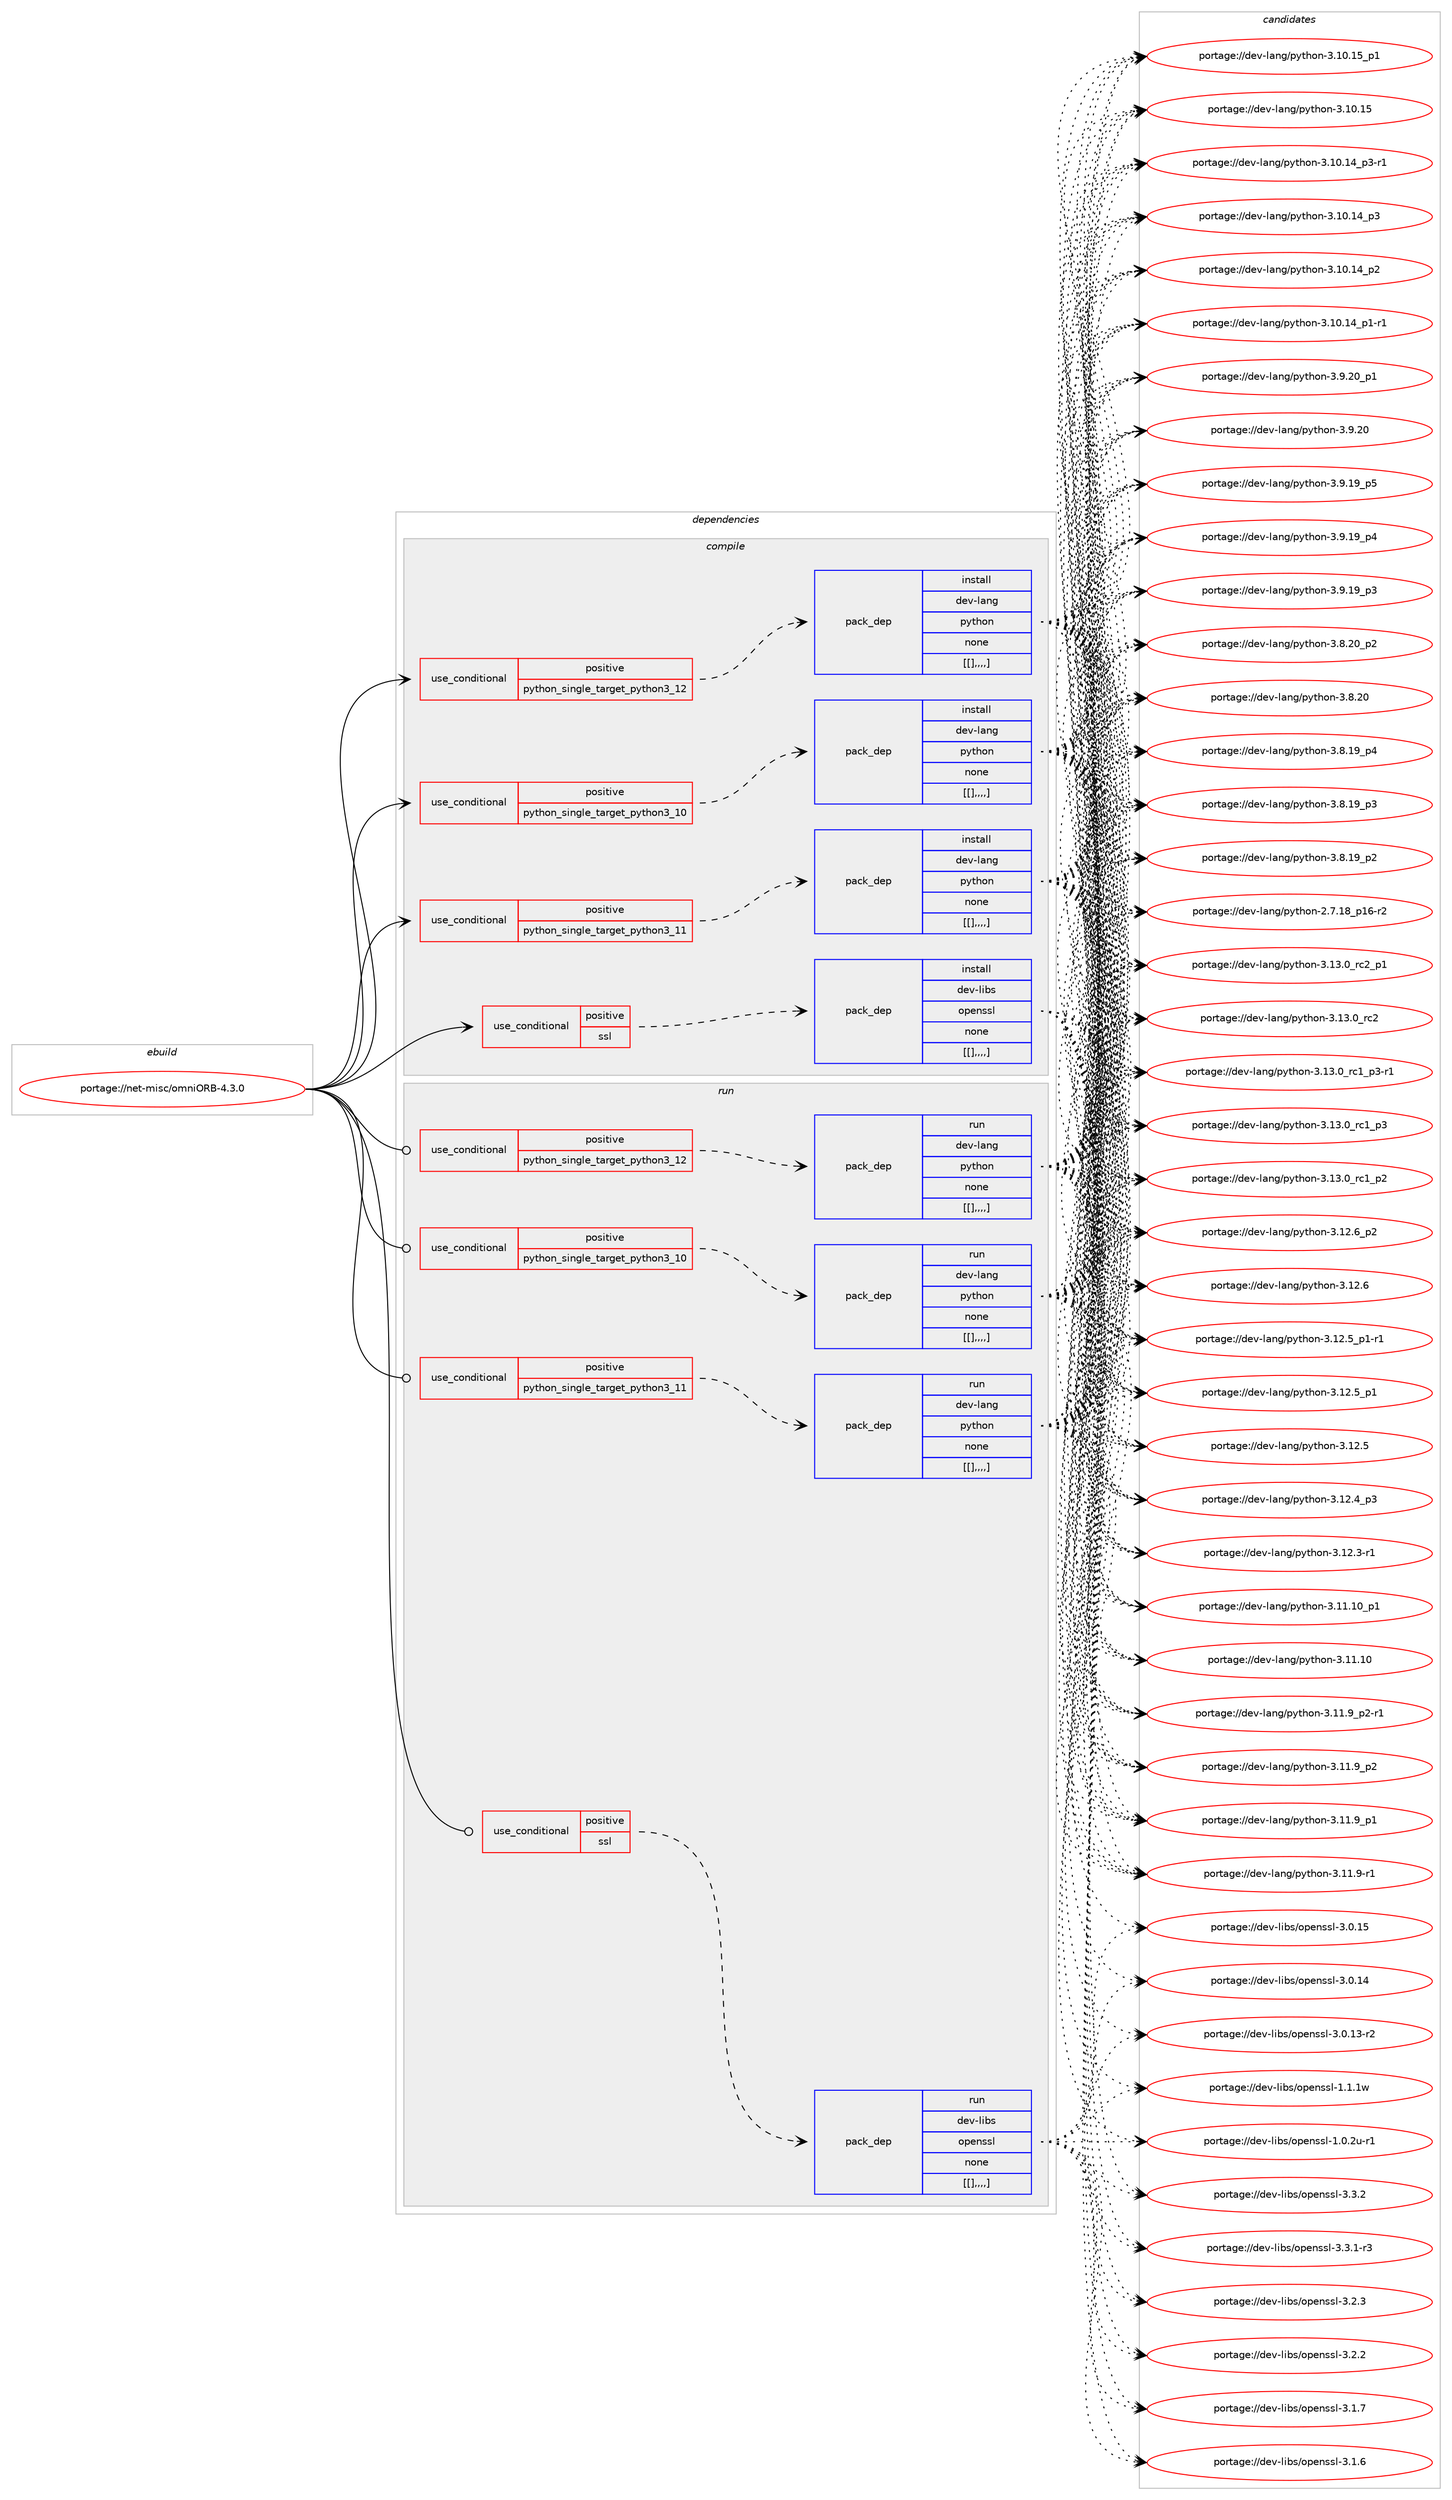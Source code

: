 digraph prolog {

# *************
# Graph options
# *************

newrank=true;
concentrate=true;
compound=true;
graph [rankdir=LR,fontname=Helvetica,fontsize=10,ranksep=1.5];#, ranksep=2.5, nodesep=0.2];
edge  [arrowhead=vee];
node  [fontname=Helvetica,fontsize=10];

# **********
# The ebuild
# **********

subgraph cluster_leftcol {
color=gray;
label=<<i>ebuild</i>>;
id [label="portage://net-misc/omniORB-4.3.0", color=red, width=4, href="../net-misc/omniORB-4.3.0.svg"];
}

# ****************
# The dependencies
# ****************

subgraph cluster_midcol {
color=gray;
label=<<i>dependencies</i>>;
subgraph cluster_compile {
fillcolor="#eeeeee";
style=filled;
label=<<i>compile</i>>;
subgraph cond101915 {
dependency383562 [label=<<TABLE BORDER="0" CELLBORDER="1" CELLSPACING="0" CELLPADDING="4"><TR><TD ROWSPAN="3" CELLPADDING="10">use_conditional</TD></TR><TR><TD>positive</TD></TR><TR><TD>python_single_target_python3_10</TD></TR></TABLE>>, shape=none, color=red];
subgraph pack278924 {
dependency383563 [label=<<TABLE BORDER="0" CELLBORDER="1" CELLSPACING="0" CELLPADDING="4" WIDTH="220"><TR><TD ROWSPAN="6" CELLPADDING="30">pack_dep</TD></TR><TR><TD WIDTH="110">install</TD></TR><TR><TD>dev-lang</TD></TR><TR><TD>python</TD></TR><TR><TD>none</TD></TR><TR><TD>[[],,,,]</TD></TR></TABLE>>, shape=none, color=blue];
}
dependency383562:e -> dependency383563:w [weight=20,style="dashed",arrowhead="vee"];
}
id:e -> dependency383562:w [weight=20,style="solid",arrowhead="vee"];
subgraph cond101916 {
dependency383564 [label=<<TABLE BORDER="0" CELLBORDER="1" CELLSPACING="0" CELLPADDING="4"><TR><TD ROWSPAN="3" CELLPADDING="10">use_conditional</TD></TR><TR><TD>positive</TD></TR><TR><TD>python_single_target_python3_11</TD></TR></TABLE>>, shape=none, color=red];
subgraph pack278925 {
dependency383565 [label=<<TABLE BORDER="0" CELLBORDER="1" CELLSPACING="0" CELLPADDING="4" WIDTH="220"><TR><TD ROWSPAN="6" CELLPADDING="30">pack_dep</TD></TR><TR><TD WIDTH="110">install</TD></TR><TR><TD>dev-lang</TD></TR><TR><TD>python</TD></TR><TR><TD>none</TD></TR><TR><TD>[[],,,,]</TD></TR></TABLE>>, shape=none, color=blue];
}
dependency383564:e -> dependency383565:w [weight=20,style="dashed",arrowhead="vee"];
}
id:e -> dependency383564:w [weight=20,style="solid",arrowhead="vee"];
subgraph cond101917 {
dependency383566 [label=<<TABLE BORDER="0" CELLBORDER="1" CELLSPACING="0" CELLPADDING="4"><TR><TD ROWSPAN="3" CELLPADDING="10">use_conditional</TD></TR><TR><TD>positive</TD></TR><TR><TD>python_single_target_python3_12</TD></TR></TABLE>>, shape=none, color=red];
subgraph pack278926 {
dependency383567 [label=<<TABLE BORDER="0" CELLBORDER="1" CELLSPACING="0" CELLPADDING="4" WIDTH="220"><TR><TD ROWSPAN="6" CELLPADDING="30">pack_dep</TD></TR><TR><TD WIDTH="110">install</TD></TR><TR><TD>dev-lang</TD></TR><TR><TD>python</TD></TR><TR><TD>none</TD></TR><TR><TD>[[],,,,]</TD></TR></TABLE>>, shape=none, color=blue];
}
dependency383566:e -> dependency383567:w [weight=20,style="dashed",arrowhead="vee"];
}
id:e -> dependency383566:w [weight=20,style="solid",arrowhead="vee"];
subgraph cond101918 {
dependency383568 [label=<<TABLE BORDER="0" CELLBORDER="1" CELLSPACING="0" CELLPADDING="4"><TR><TD ROWSPAN="3" CELLPADDING="10">use_conditional</TD></TR><TR><TD>positive</TD></TR><TR><TD>ssl</TD></TR></TABLE>>, shape=none, color=red];
subgraph pack278927 {
dependency383569 [label=<<TABLE BORDER="0" CELLBORDER="1" CELLSPACING="0" CELLPADDING="4" WIDTH="220"><TR><TD ROWSPAN="6" CELLPADDING="30">pack_dep</TD></TR><TR><TD WIDTH="110">install</TD></TR><TR><TD>dev-libs</TD></TR><TR><TD>openssl</TD></TR><TR><TD>none</TD></TR><TR><TD>[[],,,,]</TD></TR></TABLE>>, shape=none, color=blue];
}
dependency383568:e -> dependency383569:w [weight=20,style="dashed",arrowhead="vee"];
}
id:e -> dependency383568:w [weight=20,style="solid",arrowhead="vee"];
}
subgraph cluster_compileandrun {
fillcolor="#eeeeee";
style=filled;
label=<<i>compile and run</i>>;
}
subgraph cluster_run {
fillcolor="#eeeeee";
style=filled;
label=<<i>run</i>>;
subgraph cond101919 {
dependency383570 [label=<<TABLE BORDER="0" CELLBORDER="1" CELLSPACING="0" CELLPADDING="4"><TR><TD ROWSPAN="3" CELLPADDING="10">use_conditional</TD></TR><TR><TD>positive</TD></TR><TR><TD>python_single_target_python3_10</TD></TR></TABLE>>, shape=none, color=red];
subgraph pack278928 {
dependency383571 [label=<<TABLE BORDER="0" CELLBORDER="1" CELLSPACING="0" CELLPADDING="4" WIDTH="220"><TR><TD ROWSPAN="6" CELLPADDING="30">pack_dep</TD></TR><TR><TD WIDTH="110">run</TD></TR><TR><TD>dev-lang</TD></TR><TR><TD>python</TD></TR><TR><TD>none</TD></TR><TR><TD>[[],,,,]</TD></TR></TABLE>>, shape=none, color=blue];
}
dependency383570:e -> dependency383571:w [weight=20,style="dashed",arrowhead="vee"];
}
id:e -> dependency383570:w [weight=20,style="solid",arrowhead="odot"];
subgraph cond101920 {
dependency383572 [label=<<TABLE BORDER="0" CELLBORDER="1" CELLSPACING="0" CELLPADDING="4"><TR><TD ROWSPAN="3" CELLPADDING="10">use_conditional</TD></TR><TR><TD>positive</TD></TR><TR><TD>python_single_target_python3_11</TD></TR></TABLE>>, shape=none, color=red];
subgraph pack278929 {
dependency383573 [label=<<TABLE BORDER="0" CELLBORDER="1" CELLSPACING="0" CELLPADDING="4" WIDTH="220"><TR><TD ROWSPAN="6" CELLPADDING="30">pack_dep</TD></TR><TR><TD WIDTH="110">run</TD></TR><TR><TD>dev-lang</TD></TR><TR><TD>python</TD></TR><TR><TD>none</TD></TR><TR><TD>[[],,,,]</TD></TR></TABLE>>, shape=none, color=blue];
}
dependency383572:e -> dependency383573:w [weight=20,style="dashed",arrowhead="vee"];
}
id:e -> dependency383572:w [weight=20,style="solid",arrowhead="odot"];
subgraph cond101921 {
dependency383574 [label=<<TABLE BORDER="0" CELLBORDER="1" CELLSPACING="0" CELLPADDING="4"><TR><TD ROWSPAN="3" CELLPADDING="10">use_conditional</TD></TR><TR><TD>positive</TD></TR><TR><TD>python_single_target_python3_12</TD></TR></TABLE>>, shape=none, color=red];
subgraph pack278930 {
dependency383575 [label=<<TABLE BORDER="0" CELLBORDER="1" CELLSPACING="0" CELLPADDING="4" WIDTH="220"><TR><TD ROWSPAN="6" CELLPADDING="30">pack_dep</TD></TR><TR><TD WIDTH="110">run</TD></TR><TR><TD>dev-lang</TD></TR><TR><TD>python</TD></TR><TR><TD>none</TD></TR><TR><TD>[[],,,,]</TD></TR></TABLE>>, shape=none, color=blue];
}
dependency383574:e -> dependency383575:w [weight=20,style="dashed",arrowhead="vee"];
}
id:e -> dependency383574:w [weight=20,style="solid",arrowhead="odot"];
subgraph cond101922 {
dependency383576 [label=<<TABLE BORDER="0" CELLBORDER="1" CELLSPACING="0" CELLPADDING="4"><TR><TD ROWSPAN="3" CELLPADDING="10">use_conditional</TD></TR><TR><TD>positive</TD></TR><TR><TD>ssl</TD></TR></TABLE>>, shape=none, color=red];
subgraph pack278931 {
dependency383577 [label=<<TABLE BORDER="0" CELLBORDER="1" CELLSPACING="0" CELLPADDING="4" WIDTH="220"><TR><TD ROWSPAN="6" CELLPADDING="30">pack_dep</TD></TR><TR><TD WIDTH="110">run</TD></TR><TR><TD>dev-libs</TD></TR><TR><TD>openssl</TD></TR><TR><TD>none</TD></TR><TR><TD>[[],,,,]</TD></TR></TABLE>>, shape=none, color=blue];
}
dependency383576:e -> dependency383577:w [weight=20,style="dashed",arrowhead="vee"];
}
id:e -> dependency383576:w [weight=20,style="solid",arrowhead="odot"];
}
}

# **************
# The candidates
# **************

subgraph cluster_choices {
rank=same;
color=gray;
label=<<i>candidates</i>>;

subgraph choice278924 {
color=black;
nodesep=1;
choice100101118451089711010347112121116104111110455146495146489511499509511249 [label="portage://dev-lang/python-3.13.0_rc2_p1", color=red, width=4,href="../dev-lang/python-3.13.0_rc2_p1.svg"];
choice10010111845108971101034711212111610411111045514649514648951149950 [label="portage://dev-lang/python-3.13.0_rc2", color=red, width=4,href="../dev-lang/python-3.13.0_rc2.svg"];
choice1001011184510897110103471121211161041111104551464951464895114994995112514511449 [label="portage://dev-lang/python-3.13.0_rc1_p3-r1", color=red, width=4,href="../dev-lang/python-3.13.0_rc1_p3-r1.svg"];
choice100101118451089711010347112121116104111110455146495146489511499499511251 [label="portage://dev-lang/python-3.13.0_rc1_p3", color=red, width=4,href="../dev-lang/python-3.13.0_rc1_p3.svg"];
choice100101118451089711010347112121116104111110455146495146489511499499511250 [label="portage://dev-lang/python-3.13.0_rc1_p2", color=red, width=4,href="../dev-lang/python-3.13.0_rc1_p2.svg"];
choice100101118451089711010347112121116104111110455146495046549511250 [label="portage://dev-lang/python-3.12.6_p2", color=red, width=4,href="../dev-lang/python-3.12.6_p2.svg"];
choice10010111845108971101034711212111610411111045514649504654 [label="portage://dev-lang/python-3.12.6", color=red, width=4,href="../dev-lang/python-3.12.6.svg"];
choice1001011184510897110103471121211161041111104551464950465395112494511449 [label="portage://dev-lang/python-3.12.5_p1-r1", color=red, width=4,href="../dev-lang/python-3.12.5_p1-r1.svg"];
choice100101118451089711010347112121116104111110455146495046539511249 [label="portage://dev-lang/python-3.12.5_p1", color=red, width=4,href="../dev-lang/python-3.12.5_p1.svg"];
choice10010111845108971101034711212111610411111045514649504653 [label="portage://dev-lang/python-3.12.5", color=red, width=4,href="../dev-lang/python-3.12.5.svg"];
choice100101118451089711010347112121116104111110455146495046529511251 [label="portage://dev-lang/python-3.12.4_p3", color=red, width=4,href="../dev-lang/python-3.12.4_p3.svg"];
choice100101118451089711010347112121116104111110455146495046514511449 [label="portage://dev-lang/python-3.12.3-r1", color=red, width=4,href="../dev-lang/python-3.12.3-r1.svg"];
choice10010111845108971101034711212111610411111045514649494649489511249 [label="portage://dev-lang/python-3.11.10_p1", color=red, width=4,href="../dev-lang/python-3.11.10_p1.svg"];
choice1001011184510897110103471121211161041111104551464949464948 [label="portage://dev-lang/python-3.11.10", color=red, width=4,href="../dev-lang/python-3.11.10.svg"];
choice1001011184510897110103471121211161041111104551464949465795112504511449 [label="portage://dev-lang/python-3.11.9_p2-r1", color=red, width=4,href="../dev-lang/python-3.11.9_p2-r1.svg"];
choice100101118451089711010347112121116104111110455146494946579511250 [label="portage://dev-lang/python-3.11.9_p2", color=red, width=4,href="../dev-lang/python-3.11.9_p2.svg"];
choice100101118451089711010347112121116104111110455146494946579511249 [label="portage://dev-lang/python-3.11.9_p1", color=red, width=4,href="../dev-lang/python-3.11.9_p1.svg"];
choice100101118451089711010347112121116104111110455146494946574511449 [label="portage://dev-lang/python-3.11.9-r1", color=red, width=4,href="../dev-lang/python-3.11.9-r1.svg"];
choice10010111845108971101034711212111610411111045514649484649539511249 [label="portage://dev-lang/python-3.10.15_p1", color=red, width=4,href="../dev-lang/python-3.10.15_p1.svg"];
choice1001011184510897110103471121211161041111104551464948464953 [label="portage://dev-lang/python-3.10.15", color=red, width=4,href="../dev-lang/python-3.10.15.svg"];
choice100101118451089711010347112121116104111110455146494846495295112514511449 [label="portage://dev-lang/python-3.10.14_p3-r1", color=red, width=4,href="../dev-lang/python-3.10.14_p3-r1.svg"];
choice10010111845108971101034711212111610411111045514649484649529511251 [label="portage://dev-lang/python-3.10.14_p3", color=red, width=4,href="../dev-lang/python-3.10.14_p3.svg"];
choice10010111845108971101034711212111610411111045514649484649529511250 [label="portage://dev-lang/python-3.10.14_p2", color=red, width=4,href="../dev-lang/python-3.10.14_p2.svg"];
choice100101118451089711010347112121116104111110455146494846495295112494511449 [label="portage://dev-lang/python-3.10.14_p1-r1", color=red, width=4,href="../dev-lang/python-3.10.14_p1-r1.svg"];
choice100101118451089711010347112121116104111110455146574650489511249 [label="portage://dev-lang/python-3.9.20_p1", color=red, width=4,href="../dev-lang/python-3.9.20_p1.svg"];
choice10010111845108971101034711212111610411111045514657465048 [label="portage://dev-lang/python-3.9.20", color=red, width=4,href="../dev-lang/python-3.9.20.svg"];
choice100101118451089711010347112121116104111110455146574649579511253 [label="portage://dev-lang/python-3.9.19_p5", color=red, width=4,href="../dev-lang/python-3.9.19_p5.svg"];
choice100101118451089711010347112121116104111110455146574649579511252 [label="portage://dev-lang/python-3.9.19_p4", color=red, width=4,href="../dev-lang/python-3.9.19_p4.svg"];
choice100101118451089711010347112121116104111110455146574649579511251 [label="portage://dev-lang/python-3.9.19_p3", color=red, width=4,href="../dev-lang/python-3.9.19_p3.svg"];
choice100101118451089711010347112121116104111110455146564650489511250 [label="portage://dev-lang/python-3.8.20_p2", color=red, width=4,href="../dev-lang/python-3.8.20_p2.svg"];
choice10010111845108971101034711212111610411111045514656465048 [label="portage://dev-lang/python-3.8.20", color=red, width=4,href="../dev-lang/python-3.8.20.svg"];
choice100101118451089711010347112121116104111110455146564649579511252 [label="portage://dev-lang/python-3.8.19_p4", color=red, width=4,href="../dev-lang/python-3.8.19_p4.svg"];
choice100101118451089711010347112121116104111110455146564649579511251 [label="portage://dev-lang/python-3.8.19_p3", color=red, width=4,href="../dev-lang/python-3.8.19_p3.svg"];
choice100101118451089711010347112121116104111110455146564649579511250 [label="portage://dev-lang/python-3.8.19_p2", color=red, width=4,href="../dev-lang/python-3.8.19_p2.svg"];
choice100101118451089711010347112121116104111110455046554649569511249544511450 [label="portage://dev-lang/python-2.7.18_p16-r2", color=red, width=4,href="../dev-lang/python-2.7.18_p16-r2.svg"];
dependency383563:e -> choice100101118451089711010347112121116104111110455146495146489511499509511249:w [style=dotted,weight="100"];
dependency383563:e -> choice10010111845108971101034711212111610411111045514649514648951149950:w [style=dotted,weight="100"];
dependency383563:e -> choice1001011184510897110103471121211161041111104551464951464895114994995112514511449:w [style=dotted,weight="100"];
dependency383563:e -> choice100101118451089711010347112121116104111110455146495146489511499499511251:w [style=dotted,weight="100"];
dependency383563:e -> choice100101118451089711010347112121116104111110455146495146489511499499511250:w [style=dotted,weight="100"];
dependency383563:e -> choice100101118451089711010347112121116104111110455146495046549511250:w [style=dotted,weight="100"];
dependency383563:e -> choice10010111845108971101034711212111610411111045514649504654:w [style=dotted,weight="100"];
dependency383563:e -> choice1001011184510897110103471121211161041111104551464950465395112494511449:w [style=dotted,weight="100"];
dependency383563:e -> choice100101118451089711010347112121116104111110455146495046539511249:w [style=dotted,weight="100"];
dependency383563:e -> choice10010111845108971101034711212111610411111045514649504653:w [style=dotted,weight="100"];
dependency383563:e -> choice100101118451089711010347112121116104111110455146495046529511251:w [style=dotted,weight="100"];
dependency383563:e -> choice100101118451089711010347112121116104111110455146495046514511449:w [style=dotted,weight="100"];
dependency383563:e -> choice10010111845108971101034711212111610411111045514649494649489511249:w [style=dotted,weight="100"];
dependency383563:e -> choice1001011184510897110103471121211161041111104551464949464948:w [style=dotted,weight="100"];
dependency383563:e -> choice1001011184510897110103471121211161041111104551464949465795112504511449:w [style=dotted,weight="100"];
dependency383563:e -> choice100101118451089711010347112121116104111110455146494946579511250:w [style=dotted,weight="100"];
dependency383563:e -> choice100101118451089711010347112121116104111110455146494946579511249:w [style=dotted,weight="100"];
dependency383563:e -> choice100101118451089711010347112121116104111110455146494946574511449:w [style=dotted,weight="100"];
dependency383563:e -> choice10010111845108971101034711212111610411111045514649484649539511249:w [style=dotted,weight="100"];
dependency383563:e -> choice1001011184510897110103471121211161041111104551464948464953:w [style=dotted,weight="100"];
dependency383563:e -> choice100101118451089711010347112121116104111110455146494846495295112514511449:w [style=dotted,weight="100"];
dependency383563:e -> choice10010111845108971101034711212111610411111045514649484649529511251:w [style=dotted,weight="100"];
dependency383563:e -> choice10010111845108971101034711212111610411111045514649484649529511250:w [style=dotted,weight="100"];
dependency383563:e -> choice100101118451089711010347112121116104111110455146494846495295112494511449:w [style=dotted,weight="100"];
dependency383563:e -> choice100101118451089711010347112121116104111110455146574650489511249:w [style=dotted,weight="100"];
dependency383563:e -> choice10010111845108971101034711212111610411111045514657465048:w [style=dotted,weight="100"];
dependency383563:e -> choice100101118451089711010347112121116104111110455146574649579511253:w [style=dotted,weight="100"];
dependency383563:e -> choice100101118451089711010347112121116104111110455146574649579511252:w [style=dotted,weight="100"];
dependency383563:e -> choice100101118451089711010347112121116104111110455146574649579511251:w [style=dotted,weight="100"];
dependency383563:e -> choice100101118451089711010347112121116104111110455146564650489511250:w [style=dotted,weight="100"];
dependency383563:e -> choice10010111845108971101034711212111610411111045514656465048:w [style=dotted,weight="100"];
dependency383563:e -> choice100101118451089711010347112121116104111110455146564649579511252:w [style=dotted,weight="100"];
dependency383563:e -> choice100101118451089711010347112121116104111110455146564649579511251:w [style=dotted,weight="100"];
dependency383563:e -> choice100101118451089711010347112121116104111110455146564649579511250:w [style=dotted,weight="100"];
dependency383563:e -> choice100101118451089711010347112121116104111110455046554649569511249544511450:w [style=dotted,weight="100"];
}
subgraph choice278925 {
color=black;
nodesep=1;
choice100101118451089711010347112121116104111110455146495146489511499509511249 [label="portage://dev-lang/python-3.13.0_rc2_p1", color=red, width=4,href="../dev-lang/python-3.13.0_rc2_p1.svg"];
choice10010111845108971101034711212111610411111045514649514648951149950 [label="portage://dev-lang/python-3.13.0_rc2", color=red, width=4,href="../dev-lang/python-3.13.0_rc2.svg"];
choice1001011184510897110103471121211161041111104551464951464895114994995112514511449 [label="portage://dev-lang/python-3.13.0_rc1_p3-r1", color=red, width=4,href="../dev-lang/python-3.13.0_rc1_p3-r1.svg"];
choice100101118451089711010347112121116104111110455146495146489511499499511251 [label="portage://dev-lang/python-3.13.0_rc1_p3", color=red, width=4,href="../dev-lang/python-3.13.0_rc1_p3.svg"];
choice100101118451089711010347112121116104111110455146495146489511499499511250 [label="portage://dev-lang/python-3.13.0_rc1_p2", color=red, width=4,href="../dev-lang/python-3.13.0_rc1_p2.svg"];
choice100101118451089711010347112121116104111110455146495046549511250 [label="portage://dev-lang/python-3.12.6_p2", color=red, width=4,href="../dev-lang/python-3.12.6_p2.svg"];
choice10010111845108971101034711212111610411111045514649504654 [label="portage://dev-lang/python-3.12.6", color=red, width=4,href="../dev-lang/python-3.12.6.svg"];
choice1001011184510897110103471121211161041111104551464950465395112494511449 [label="portage://dev-lang/python-3.12.5_p1-r1", color=red, width=4,href="../dev-lang/python-3.12.5_p1-r1.svg"];
choice100101118451089711010347112121116104111110455146495046539511249 [label="portage://dev-lang/python-3.12.5_p1", color=red, width=4,href="../dev-lang/python-3.12.5_p1.svg"];
choice10010111845108971101034711212111610411111045514649504653 [label="portage://dev-lang/python-3.12.5", color=red, width=4,href="../dev-lang/python-3.12.5.svg"];
choice100101118451089711010347112121116104111110455146495046529511251 [label="portage://dev-lang/python-3.12.4_p3", color=red, width=4,href="../dev-lang/python-3.12.4_p3.svg"];
choice100101118451089711010347112121116104111110455146495046514511449 [label="portage://dev-lang/python-3.12.3-r1", color=red, width=4,href="../dev-lang/python-3.12.3-r1.svg"];
choice10010111845108971101034711212111610411111045514649494649489511249 [label="portage://dev-lang/python-3.11.10_p1", color=red, width=4,href="../dev-lang/python-3.11.10_p1.svg"];
choice1001011184510897110103471121211161041111104551464949464948 [label="portage://dev-lang/python-3.11.10", color=red, width=4,href="../dev-lang/python-3.11.10.svg"];
choice1001011184510897110103471121211161041111104551464949465795112504511449 [label="portage://dev-lang/python-3.11.9_p2-r1", color=red, width=4,href="../dev-lang/python-3.11.9_p2-r1.svg"];
choice100101118451089711010347112121116104111110455146494946579511250 [label="portage://dev-lang/python-3.11.9_p2", color=red, width=4,href="../dev-lang/python-3.11.9_p2.svg"];
choice100101118451089711010347112121116104111110455146494946579511249 [label="portage://dev-lang/python-3.11.9_p1", color=red, width=4,href="../dev-lang/python-3.11.9_p1.svg"];
choice100101118451089711010347112121116104111110455146494946574511449 [label="portage://dev-lang/python-3.11.9-r1", color=red, width=4,href="../dev-lang/python-3.11.9-r1.svg"];
choice10010111845108971101034711212111610411111045514649484649539511249 [label="portage://dev-lang/python-3.10.15_p1", color=red, width=4,href="../dev-lang/python-3.10.15_p1.svg"];
choice1001011184510897110103471121211161041111104551464948464953 [label="portage://dev-lang/python-3.10.15", color=red, width=4,href="../dev-lang/python-3.10.15.svg"];
choice100101118451089711010347112121116104111110455146494846495295112514511449 [label="portage://dev-lang/python-3.10.14_p3-r1", color=red, width=4,href="../dev-lang/python-3.10.14_p3-r1.svg"];
choice10010111845108971101034711212111610411111045514649484649529511251 [label="portage://dev-lang/python-3.10.14_p3", color=red, width=4,href="../dev-lang/python-3.10.14_p3.svg"];
choice10010111845108971101034711212111610411111045514649484649529511250 [label="portage://dev-lang/python-3.10.14_p2", color=red, width=4,href="../dev-lang/python-3.10.14_p2.svg"];
choice100101118451089711010347112121116104111110455146494846495295112494511449 [label="portage://dev-lang/python-3.10.14_p1-r1", color=red, width=4,href="../dev-lang/python-3.10.14_p1-r1.svg"];
choice100101118451089711010347112121116104111110455146574650489511249 [label="portage://dev-lang/python-3.9.20_p1", color=red, width=4,href="../dev-lang/python-3.9.20_p1.svg"];
choice10010111845108971101034711212111610411111045514657465048 [label="portage://dev-lang/python-3.9.20", color=red, width=4,href="../dev-lang/python-3.9.20.svg"];
choice100101118451089711010347112121116104111110455146574649579511253 [label="portage://dev-lang/python-3.9.19_p5", color=red, width=4,href="../dev-lang/python-3.9.19_p5.svg"];
choice100101118451089711010347112121116104111110455146574649579511252 [label="portage://dev-lang/python-3.9.19_p4", color=red, width=4,href="../dev-lang/python-3.9.19_p4.svg"];
choice100101118451089711010347112121116104111110455146574649579511251 [label="portage://dev-lang/python-3.9.19_p3", color=red, width=4,href="../dev-lang/python-3.9.19_p3.svg"];
choice100101118451089711010347112121116104111110455146564650489511250 [label="portage://dev-lang/python-3.8.20_p2", color=red, width=4,href="../dev-lang/python-3.8.20_p2.svg"];
choice10010111845108971101034711212111610411111045514656465048 [label="portage://dev-lang/python-3.8.20", color=red, width=4,href="../dev-lang/python-3.8.20.svg"];
choice100101118451089711010347112121116104111110455146564649579511252 [label="portage://dev-lang/python-3.8.19_p4", color=red, width=4,href="../dev-lang/python-3.8.19_p4.svg"];
choice100101118451089711010347112121116104111110455146564649579511251 [label="portage://dev-lang/python-3.8.19_p3", color=red, width=4,href="../dev-lang/python-3.8.19_p3.svg"];
choice100101118451089711010347112121116104111110455146564649579511250 [label="portage://dev-lang/python-3.8.19_p2", color=red, width=4,href="../dev-lang/python-3.8.19_p2.svg"];
choice100101118451089711010347112121116104111110455046554649569511249544511450 [label="portage://dev-lang/python-2.7.18_p16-r2", color=red, width=4,href="../dev-lang/python-2.7.18_p16-r2.svg"];
dependency383565:e -> choice100101118451089711010347112121116104111110455146495146489511499509511249:w [style=dotted,weight="100"];
dependency383565:e -> choice10010111845108971101034711212111610411111045514649514648951149950:w [style=dotted,weight="100"];
dependency383565:e -> choice1001011184510897110103471121211161041111104551464951464895114994995112514511449:w [style=dotted,weight="100"];
dependency383565:e -> choice100101118451089711010347112121116104111110455146495146489511499499511251:w [style=dotted,weight="100"];
dependency383565:e -> choice100101118451089711010347112121116104111110455146495146489511499499511250:w [style=dotted,weight="100"];
dependency383565:e -> choice100101118451089711010347112121116104111110455146495046549511250:w [style=dotted,weight="100"];
dependency383565:e -> choice10010111845108971101034711212111610411111045514649504654:w [style=dotted,weight="100"];
dependency383565:e -> choice1001011184510897110103471121211161041111104551464950465395112494511449:w [style=dotted,weight="100"];
dependency383565:e -> choice100101118451089711010347112121116104111110455146495046539511249:w [style=dotted,weight="100"];
dependency383565:e -> choice10010111845108971101034711212111610411111045514649504653:w [style=dotted,weight="100"];
dependency383565:e -> choice100101118451089711010347112121116104111110455146495046529511251:w [style=dotted,weight="100"];
dependency383565:e -> choice100101118451089711010347112121116104111110455146495046514511449:w [style=dotted,weight="100"];
dependency383565:e -> choice10010111845108971101034711212111610411111045514649494649489511249:w [style=dotted,weight="100"];
dependency383565:e -> choice1001011184510897110103471121211161041111104551464949464948:w [style=dotted,weight="100"];
dependency383565:e -> choice1001011184510897110103471121211161041111104551464949465795112504511449:w [style=dotted,weight="100"];
dependency383565:e -> choice100101118451089711010347112121116104111110455146494946579511250:w [style=dotted,weight="100"];
dependency383565:e -> choice100101118451089711010347112121116104111110455146494946579511249:w [style=dotted,weight="100"];
dependency383565:e -> choice100101118451089711010347112121116104111110455146494946574511449:w [style=dotted,weight="100"];
dependency383565:e -> choice10010111845108971101034711212111610411111045514649484649539511249:w [style=dotted,weight="100"];
dependency383565:e -> choice1001011184510897110103471121211161041111104551464948464953:w [style=dotted,weight="100"];
dependency383565:e -> choice100101118451089711010347112121116104111110455146494846495295112514511449:w [style=dotted,weight="100"];
dependency383565:e -> choice10010111845108971101034711212111610411111045514649484649529511251:w [style=dotted,weight="100"];
dependency383565:e -> choice10010111845108971101034711212111610411111045514649484649529511250:w [style=dotted,weight="100"];
dependency383565:e -> choice100101118451089711010347112121116104111110455146494846495295112494511449:w [style=dotted,weight="100"];
dependency383565:e -> choice100101118451089711010347112121116104111110455146574650489511249:w [style=dotted,weight="100"];
dependency383565:e -> choice10010111845108971101034711212111610411111045514657465048:w [style=dotted,weight="100"];
dependency383565:e -> choice100101118451089711010347112121116104111110455146574649579511253:w [style=dotted,weight="100"];
dependency383565:e -> choice100101118451089711010347112121116104111110455146574649579511252:w [style=dotted,weight="100"];
dependency383565:e -> choice100101118451089711010347112121116104111110455146574649579511251:w [style=dotted,weight="100"];
dependency383565:e -> choice100101118451089711010347112121116104111110455146564650489511250:w [style=dotted,weight="100"];
dependency383565:e -> choice10010111845108971101034711212111610411111045514656465048:w [style=dotted,weight="100"];
dependency383565:e -> choice100101118451089711010347112121116104111110455146564649579511252:w [style=dotted,weight="100"];
dependency383565:e -> choice100101118451089711010347112121116104111110455146564649579511251:w [style=dotted,weight="100"];
dependency383565:e -> choice100101118451089711010347112121116104111110455146564649579511250:w [style=dotted,weight="100"];
dependency383565:e -> choice100101118451089711010347112121116104111110455046554649569511249544511450:w [style=dotted,weight="100"];
}
subgraph choice278926 {
color=black;
nodesep=1;
choice100101118451089711010347112121116104111110455146495146489511499509511249 [label="portage://dev-lang/python-3.13.0_rc2_p1", color=red, width=4,href="../dev-lang/python-3.13.0_rc2_p1.svg"];
choice10010111845108971101034711212111610411111045514649514648951149950 [label="portage://dev-lang/python-3.13.0_rc2", color=red, width=4,href="../dev-lang/python-3.13.0_rc2.svg"];
choice1001011184510897110103471121211161041111104551464951464895114994995112514511449 [label="portage://dev-lang/python-3.13.0_rc1_p3-r1", color=red, width=4,href="../dev-lang/python-3.13.0_rc1_p3-r1.svg"];
choice100101118451089711010347112121116104111110455146495146489511499499511251 [label="portage://dev-lang/python-3.13.0_rc1_p3", color=red, width=4,href="../dev-lang/python-3.13.0_rc1_p3.svg"];
choice100101118451089711010347112121116104111110455146495146489511499499511250 [label="portage://dev-lang/python-3.13.0_rc1_p2", color=red, width=4,href="../dev-lang/python-3.13.0_rc1_p2.svg"];
choice100101118451089711010347112121116104111110455146495046549511250 [label="portage://dev-lang/python-3.12.6_p2", color=red, width=4,href="../dev-lang/python-3.12.6_p2.svg"];
choice10010111845108971101034711212111610411111045514649504654 [label="portage://dev-lang/python-3.12.6", color=red, width=4,href="../dev-lang/python-3.12.6.svg"];
choice1001011184510897110103471121211161041111104551464950465395112494511449 [label="portage://dev-lang/python-3.12.5_p1-r1", color=red, width=4,href="../dev-lang/python-3.12.5_p1-r1.svg"];
choice100101118451089711010347112121116104111110455146495046539511249 [label="portage://dev-lang/python-3.12.5_p1", color=red, width=4,href="../dev-lang/python-3.12.5_p1.svg"];
choice10010111845108971101034711212111610411111045514649504653 [label="portage://dev-lang/python-3.12.5", color=red, width=4,href="../dev-lang/python-3.12.5.svg"];
choice100101118451089711010347112121116104111110455146495046529511251 [label="portage://dev-lang/python-3.12.4_p3", color=red, width=4,href="../dev-lang/python-3.12.4_p3.svg"];
choice100101118451089711010347112121116104111110455146495046514511449 [label="portage://dev-lang/python-3.12.3-r1", color=red, width=4,href="../dev-lang/python-3.12.3-r1.svg"];
choice10010111845108971101034711212111610411111045514649494649489511249 [label="portage://dev-lang/python-3.11.10_p1", color=red, width=4,href="../dev-lang/python-3.11.10_p1.svg"];
choice1001011184510897110103471121211161041111104551464949464948 [label="portage://dev-lang/python-3.11.10", color=red, width=4,href="../dev-lang/python-3.11.10.svg"];
choice1001011184510897110103471121211161041111104551464949465795112504511449 [label="portage://dev-lang/python-3.11.9_p2-r1", color=red, width=4,href="../dev-lang/python-3.11.9_p2-r1.svg"];
choice100101118451089711010347112121116104111110455146494946579511250 [label="portage://dev-lang/python-3.11.9_p2", color=red, width=4,href="../dev-lang/python-3.11.9_p2.svg"];
choice100101118451089711010347112121116104111110455146494946579511249 [label="portage://dev-lang/python-3.11.9_p1", color=red, width=4,href="../dev-lang/python-3.11.9_p1.svg"];
choice100101118451089711010347112121116104111110455146494946574511449 [label="portage://dev-lang/python-3.11.9-r1", color=red, width=4,href="../dev-lang/python-3.11.9-r1.svg"];
choice10010111845108971101034711212111610411111045514649484649539511249 [label="portage://dev-lang/python-3.10.15_p1", color=red, width=4,href="../dev-lang/python-3.10.15_p1.svg"];
choice1001011184510897110103471121211161041111104551464948464953 [label="portage://dev-lang/python-3.10.15", color=red, width=4,href="../dev-lang/python-3.10.15.svg"];
choice100101118451089711010347112121116104111110455146494846495295112514511449 [label="portage://dev-lang/python-3.10.14_p3-r1", color=red, width=4,href="../dev-lang/python-3.10.14_p3-r1.svg"];
choice10010111845108971101034711212111610411111045514649484649529511251 [label="portage://dev-lang/python-3.10.14_p3", color=red, width=4,href="../dev-lang/python-3.10.14_p3.svg"];
choice10010111845108971101034711212111610411111045514649484649529511250 [label="portage://dev-lang/python-3.10.14_p2", color=red, width=4,href="../dev-lang/python-3.10.14_p2.svg"];
choice100101118451089711010347112121116104111110455146494846495295112494511449 [label="portage://dev-lang/python-3.10.14_p1-r1", color=red, width=4,href="../dev-lang/python-3.10.14_p1-r1.svg"];
choice100101118451089711010347112121116104111110455146574650489511249 [label="portage://dev-lang/python-3.9.20_p1", color=red, width=4,href="../dev-lang/python-3.9.20_p1.svg"];
choice10010111845108971101034711212111610411111045514657465048 [label="portage://dev-lang/python-3.9.20", color=red, width=4,href="../dev-lang/python-3.9.20.svg"];
choice100101118451089711010347112121116104111110455146574649579511253 [label="portage://dev-lang/python-3.9.19_p5", color=red, width=4,href="../dev-lang/python-3.9.19_p5.svg"];
choice100101118451089711010347112121116104111110455146574649579511252 [label="portage://dev-lang/python-3.9.19_p4", color=red, width=4,href="../dev-lang/python-3.9.19_p4.svg"];
choice100101118451089711010347112121116104111110455146574649579511251 [label="portage://dev-lang/python-3.9.19_p3", color=red, width=4,href="../dev-lang/python-3.9.19_p3.svg"];
choice100101118451089711010347112121116104111110455146564650489511250 [label="portage://dev-lang/python-3.8.20_p2", color=red, width=4,href="../dev-lang/python-3.8.20_p2.svg"];
choice10010111845108971101034711212111610411111045514656465048 [label="portage://dev-lang/python-3.8.20", color=red, width=4,href="../dev-lang/python-3.8.20.svg"];
choice100101118451089711010347112121116104111110455146564649579511252 [label="portage://dev-lang/python-3.8.19_p4", color=red, width=4,href="../dev-lang/python-3.8.19_p4.svg"];
choice100101118451089711010347112121116104111110455146564649579511251 [label="portage://dev-lang/python-3.8.19_p3", color=red, width=4,href="../dev-lang/python-3.8.19_p3.svg"];
choice100101118451089711010347112121116104111110455146564649579511250 [label="portage://dev-lang/python-3.8.19_p2", color=red, width=4,href="../dev-lang/python-3.8.19_p2.svg"];
choice100101118451089711010347112121116104111110455046554649569511249544511450 [label="portage://dev-lang/python-2.7.18_p16-r2", color=red, width=4,href="../dev-lang/python-2.7.18_p16-r2.svg"];
dependency383567:e -> choice100101118451089711010347112121116104111110455146495146489511499509511249:w [style=dotted,weight="100"];
dependency383567:e -> choice10010111845108971101034711212111610411111045514649514648951149950:w [style=dotted,weight="100"];
dependency383567:e -> choice1001011184510897110103471121211161041111104551464951464895114994995112514511449:w [style=dotted,weight="100"];
dependency383567:e -> choice100101118451089711010347112121116104111110455146495146489511499499511251:w [style=dotted,weight="100"];
dependency383567:e -> choice100101118451089711010347112121116104111110455146495146489511499499511250:w [style=dotted,weight="100"];
dependency383567:e -> choice100101118451089711010347112121116104111110455146495046549511250:w [style=dotted,weight="100"];
dependency383567:e -> choice10010111845108971101034711212111610411111045514649504654:w [style=dotted,weight="100"];
dependency383567:e -> choice1001011184510897110103471121211161041111104551464950465395112494511449:w [style=dotted,weight="100"];
dependency383567:e -> choice100101118451089711010347112121116104111110455146495046539511249:w [style=dotted,weight="100"];
dependency383567:e -> choice10010111845108971101034711212111610411111045514649504653:w [style=dotted,weight="100"];
dependency383567:e -> choice100101118451089711010347112121116104111110455146495046529511251:w [style=dotted,weight="100"];
dependency383567:e -> choice100101118451089711010347112121116104111110455146495046514511449:w [style=dotted,weight="100"];
dependency383567:e -> choice10010111845108971101034711212111610411111045514649494649489511249:w [style=dotted,weight="100"];
dependency383567:e -> choice1001011184510897110103471121211161041111104551464949464948:w [style=dotted,weight="100"];
dependency383567:e -> choice1001011184510897110103471121211161041111104551464949465795112504511449:w [style=dotted,weight="100"];
dependency383567:e -> choice100101118451089711010347112121116104111110455146494946579511250:w [style=dotted,weight="100"];
dependency383567:e -> choice100101118451089711010347112121116104111110455146494946579511249:w [style=dotted,weight="100"];
dependency383567:e -> choice100101118451089711010347112121116104111110455146494946574511449:w [style=dotted,weight="100"];
dependency383567:e -> choice10010111845108971101034711212111610411111045514649484649539511249:w [style=dotted,weight="100"];
dependency383567:e -> choice1001011184510897110103471121211161041111104551464948464953:w [style=dotted,weight="100"];
dependency383567:e -> choice100101118451089711010347112121116104111110455146494846495295112514511449:w [style=dotted,weight="100"];
dependency383567:e -> choice10010111845108971101034711212111610411111045514649484649529511251:w [style=dotted,weight="100"];
dependency383567:e -> choice10010111845108971101034711212111610411111045514649484649529511250:w [style=dotted,weight="100"];
dependency383567:e -> choice100101118451089711010347112121116104111110455146494846495295112494511449:w [style=dotted,weight="100"];
dependency383567:e -> choice100101118451089711010347112121116104111110455146574650489511249:w [style=dotted,weight="100"];
dependency383567:e -> choice10010111845108971101034711212111610411111045514657465048:w [style=dotted,weight="100"];
dependency383567:e -> choice100101118451089711010347112121116104111110455146574649579511253:w [style=dotted,weight="100"];
dependency383567:e -> choice100101118451089711010347112121116104111110455146574649579511252:w [style=dotted,weight="100"];
dependency383567:e -> choice100101118451089711010347112121116104111110455146574649579511251:w [style=dotted,weight="100"];
dependency383567:e -> choice100101118451089711010347112121116104111110455146564650489511250:w [style=dotted,weight="100"];
dependency383567:e -> choice10010111845108971101034711212111610411111045514656465048:w [style=dotted,weight="100"];
dependency383567:e -> choice100101118451089711010347112121116104111110455146564649579511252:w [style=dotted,weight="100"];
dependency383567:e -> choice100101118451089711010347112121116104111110455146564649579511251:w [style=dotted,weight="100"];
dependency383567:e -> choice100101118451089711010347112121116104111110455146564649579511250:w [style=dotted,weight="100"];
dependency383567:e -> choice100101118451089711010347112121116104111110455046554649569511249544511450:w [style=dotted,weight="100"];
}
subgraph choice278927 {
color=black;
nodesep=1;
choice100101118451081059811547111112101110115115108455146514650 [label="portage://dev-libs/openssl-3.3.2", color=red, width=4,href="../dev-libs/openssl-3.3.2.svg"];
choice1001011184510810598115471111121011101151151084551465146494511451 [label="portage://dev-libs/openssl-3.3.1-r3", color=red, width=4,href="../dev-libs/openssl-3.3.1-r3.svg"];
choice100101118451081059811547111112101110115115108455146504651 [label="portage://dev-libs/openssl-3.2.3", color=red, width=4,href="../dev-libs/openssl-3.2.3.svg"];
choice100101118451081059811547111112101110115115108455146504650 [label="portage://dev-libs/openssl-3.2.2", color=red, width=4,href="../dev-libs/openssl-3.2.2.svg"];
choice100101118451081059811547111112101110115115108455146494655 [label="portage://dev-libs/openssl-3.1.7", color=red, width=4,href="../dev-libs/openssl-3.1.7.svg"];
choice100101118451081059811547111112101110115115108455146494654 [label="portage://dev-libs/openssl-3.1.6", color=red, width=4,href="../dev-libs/openssl-3.1.6.svg"];
choice10010111845108105981154711111210111011511510845514648464953 [label="portage://dev-libs/openssl-3.0.15", color=red, width=4,href="../dev-libs/openssl-3.0.15.svg"];
choice10010111845108105981154711111210111011511510845514648464952 [label="portage://dev-libs/openssl-3.0.14", color=red, width=4,href="../dev-libs/openssl-3.0.14.svg"];
choice100101118451081059811547111112101110115115108455146484649514511450 [label="portage://dev-libs/openssl-3.0.13-r2", color=red, width=4,href="../dev-libs/openssl-3.0.13-r2.svg"];
choice100101118451081059811547111112101110115115108454946494649119 [label="portage://dev-libs/openssl-1.1.1w", color=red, width=4,href="../dev-libs/openssl-1.1.1w.svg"];
choice1001011184510810598115471111121011101151151084549464846501174511449 [label="portage://dev-libs/openssl-1.0.2u-r1", color=red, width=4,href="../dev-libs/openssl-1.0.2u-r1.svg"];
dependency383569:e -> choice100101118451081059811547111112101110115115108455146514650:w [style=dotted,weight="100"];
dependency383569:e -> choice1001011184510810598115471111121011101151151084551465146494511451:w [style=dotted,weight="100"];
dependency383569:e -> choice100101118451081059811547111112101110115115108455146504651:w [style=dotted,weight="100"];
dependency383569:e -> choice100101118451081059811547111112101110115115108455146504650:w [style=dotted,weight="100"];
dependency383569:e -> choice100101118451081059811547111112101110115115108455146494655:w [style=dotted,weight="100"];
dependency383569:e -> choice100101118451081059811547111112101110115115108455146494654:w [style=dotted,weight="100"];
dependency383569:e -> choice10010111845108105981154711111210111011511510845514648464953:w [style=dotted,weight="100"];
dependency383569:e -> choice10010111845108105981154711111210111011511510845514648464952:w [style=dotted,weight="100"];
dependency383569:e -> choice100101118451081059811547111112101110115115108455146484649514511450:w [style=dotted,weight="100"];
dependency383569:e -> choice100101118451081059811547111112101110115115108454946494649119:w [style=dotted,weight="100"];
dependency383569:e -> choice1001011184510810598115471111121011101151151084549464846501174511449:w [style=dotted,weight="100"];
}
subgraph choice278928 {
color=black;
nodesep=1;
choice100101118451089711010347112121116104111110455146495146489511499509511249 [label="portage://dev-lang/python-3.13.0_rc2_p1", color=red, width=4,href="../dev-lang/python-3.13.0_rc2_p1.svg"];
choice10010111845108971101034711212111610411111045514649514648951149950 [label="portage://dev-lang/python-3.13.0_rc2", color=red, width=4,href="../dev-lang/python-3.13.0_rc2.svg"];
choice1001011184510897110103471121211161041111104551464951464895114994995112514511449 [label="portage://dev-lang/python-3.13.0_rc1_p3-r1", color=red, width=4,href="../dev-lang/python-3.13.0_rc1_p3-r1.svg"];
choice100101118451089711010347112121116104111110455146495146489511499499511251 [label="portage://dev-lang/python-3.13.0_rc1_p3", color=red, width=4,href="../dev-lang/python-3.13.0_rc1_p3.svg"];
choice100101118451089711010347112121116104111110455146495146489511499499511250 [label="portage://dev-lang/python-3.13.0_rc1_p2", color=red, width=4,href="../dev-lang/python-3.13.0_rc1_p2.svg"];
choice100101118451089711010347112121116104111110455146495046549511250 [label="portage://dev-lang/python-3.12.6_p2", color=red, width=4,href="../dev-lang/python-3.12.6_p2.svg"];
choice10010111845108971101034711212111610411111045514649504654 [label="portage://dev-lang/python-3.12.6", color=red, width=4,href="../dev-lang/python-3.12.6.svg"];
choice1001011184510897110103471121211161041111104551464950465395112494511449 [label="portage://dev-lang/python-3.12.5_p1-r1", color=red, width=4,href="../dev-lang/python-3.12.5_p1-r1.svg"];
choice100101118451089711010347112121116104111110455146495046539511249 [label="portage://dev-lang/python-3.12.5_p1", color=red, width=4,href="../dev-lang/python-3.12.5_p1.svg"];
choice10010111845108971101034711212111610411111045514649504653 [label="portage://dev-lang/python-3.12.5", color=red, width=4,href="../dev-lang/python-3.12.5.svg"];
choice100101118451089711010347112121116104111110455146495046529511251 [label="portage://dev-lang/python-3.12.4_p3", color=red, width=4,href="../dev-lang/python-3.12.4_p3.svg"];
choice100101118451089711010347112121116104111110455146495046514511449 [label="portage://dev-lang/python-3.12.3-r1", color=red, width=4,href="../dev-lang/python-3.12.3-r1.svg"];
choice10010111845108971101034711212111610411111045514649494649489511249 [label="portage://dev-lang/python-3.11.10_p1", color=red, width=4,href="../dev-lang/python-3.11.10_p1.svg"];
choice1001011184510897110103471121211161041111104551464949464948 [label="portage://dev-lang/python-3.11.10", color=red, width=4,href="../dev-lang/python-3.11.10.svg"];
choice1001011184510897110103471121211161041111104551464949465795112504511449 [label="portage://dev-lang/python-3.11.9_p2-r1", color=red, width=4,href="../dev-lang/python-3.11.9_p2-r1.svg"];
choice100101118451089711010347112121116104111110455146494946579511250 [label="portage://dev-lang/python-3.11.9_p2", color=red, width=4,href="../dev-lang/python-3.11.9_p2.svg"];
choice100101118451089711010347112121116104111110455146494946579511249 [label="portage://dev-lang/python-3.11.9_p1", color=red, width=4,href="../dev-lang/python-3.11.9_p1.svg"];
choice100101118451089711010347112121116104111110455146494946574511449 [label="portage://dev-lang/python-3.11.9-r1", color=red, width=4,href="../dev-lang/python-3.11.9-r1.svg"];
choice10010111845108971101034711212111610411111045514649484649539511249 [label="portage://dev-lang/python-3.10.15_p1", color=red, width=4,href="../dev-lang/python-3.10.15_p1.svg"];
choice1001011184510897110103471121211161041111104551464948464953 [label="portage://dev-lang/python-3.10.15", color=red, width=4,href="../dev-lang/python-3.10.15.svg"];
choice100101118451089711010347112121116104111110455146494846495295112514511449 [label="portage://dev-lang/python-3.10.14_p3-r1", color=red, width=4,href="../dev-lang/python-3.10.14_p3-r1.svg"];
choice10010111845108971101034711212111610411111045514649484649529511251 [label="portage://dev-lang/python-3.10.14_p3", color=red, width=4,href="../dev-lang/python-3.10.14_p3.svg"];
choice10010111845108971101034711212111610411111045514649484649529511250 [label="portage://dev-lang/python-3.10.14_p2", color=red, width=4,href="../dev-lang/python-3.10.14_p2.svg"];
choice100101118451089711010347112121116104111110455146494846495295112494511449 [label="portage://dev-lang/python-3.10.14_p1-r1", color=red, width=4,href="../dev-lang/python-3.10.14_p1-r1.svg"];
choice100101118451089711010347112121116104111110455146574650489511249 [label="portage://dev-lang/python-3.9.20_p1", color=red, width=4,href="../dev-lang/python-3.9.20_p1.svg"];
choice10010111845108971101034711212111610411111045514657465048 [label="portage://dev-lang/python-3.9.20", color=red, width=4,href="../dev-lang/python-3.9.20.svg"];
choice100101118451089711010347112121116104111110455146574649579511253 [label="portage://dev-lang/python-3.9.19_p5", color=red, width=4,href="../dev-lang/python-3.9.19_p5.svg"];
choice100101118451089711010347112121116104111110455146574649579511252 [label="portage://dev-lang/python-3.9.19_p4", color=red, width=4,href="../dev-lang/python-3.9.19_p4.svg"];
choice100101118451089711010347112121116104111110455146574649579511251 [label="portage://dev-lang/python-3.9.19_p3", color=red, width=4,href="../dev-lang/python-3.9.19_p3.svg"];
choice100101118451089711010347112121116104111110455146564650489511250 [label="portage://dev-lang/python-3.8.20_p2", color=red, width=4,href="../dev-lang/python-3.8.20_p2.svg"];
choice10010111845108971101034711212111610411111045514656465048 [label="portage://dev-lang/python-3.8.20", color=red, width=4,href="../dev-lang/python-3.8.20.svg"];
choice100101118451089711010347112121116104111110455146564649579511252 [label="portage://dev-lang/python-3.8.19_p4", color=red, width=4,href="../dev-lang/python-3.8.19_p4.svg"];
choice100101118451089711010347112121116104111110455146564649579511251 [label="portage://dev-lang/python-3.8.19_p3", color=red, width=4,href="../dev-lang/python-3.8.19_p3.svg"];
choice100101118451089711010347112121116104111110455146564649579511250 [label="portage://dev-lang/python-3.8.19_p2", color=red, width=4,href="../dev-lang/python-3.8.19_p2.svg"];
choice100101118451089711010347112121116104111110455046554649569511249544511450 [label="portage://dev-lang/python-2.7.18_p16-r2", color=red, width=4,href="../dev-lang/python-2.7.18_p16-r2.svg"];
dependency383571:e -> choice100101118451089711010347112121116104111110455146495146489511499509511249:w [style=dotted,weight="100"];
dependency383571:e -> choice10010111845108971101034711212111610411111045514649514648951149950:w [style=dotted,weight="100"];
dependency383571:e -> choice1001011184510897110103471121211161041111104551464951464895114994995112514511449:w [style=dotted,weight="100"];
dependency383571:e -> choice100101118451089711010347112121116104111110455146495146489511499499511251:w [style=dotted,weight="100"];
dependency383571:e -> choice100101118451089711010347112121116104111110455146495146489511499499511250:w [style=dotted,weight="100"];
dependency383571:e -> choice100101118451089711010347112121116104111110455146495046549511250:w [style=dotted,weight="100"];
dependency383571:e -> choice10010111845108971101034711212111610411111045514649504654:w [style=dotted,weight="100"];
dependency383571:e -> choice1001011184510897110103471121211161041111104551464950465395112494511449:w [style=dotted,weight="100"];
dependency383571:e -> choice100101118451089711010347112121116104111110455146495046539511249:w [style=dotted,weight="100"];
dependency383571:e -> choice10010111845108971101034711212111610411111045514649504653:w [style=dotted,weight="100"];
dependency383571:e -> choice100101118451089711010347112121116104111110455146495046529511251:w [style=dotted,weight="100"];
dependency383571:e -> choice100101118451089711010347112121116104111110455146495046514511449:w [style=dotted,weight="100"];
dependency383571:e -> choice10010111845108971101034711212111610411111045514649494649489511249:w [style=dotted,weight="100"];
dependency383571:e -> choice1001011184510897110103471121211161041111104551464949464948:w [style=dotted,weight="100"];
dependency383571:e -> choice1001011184510897110103471121211161041111104551464949465795112504511449:w [style=dotted,weight="100"];
dependency383571:e -> choice100101118451089711010347112121116104111110455146494946579511250:w [style=dotted,weight="100"];
dependency383571:e -> choice100101118451089711010347112121116104111110455146494946579511249:w [style=dotted,weight="100"];
dependency383571:e -> choice100101118451089711010347112121116104111110455146494946574511449:w [style=dotted,weight="100"];
dependency383571:e -> choice10010111845108971101034711212111610411111045514649484649539511249:w [style=dotted,weight="100"];
dependency383571:e -> choice1001011184510897110103471121211161041111104551464948464953:w [style=dotted,weight="100"];
dependency383571:e -> choice100101118451089711010347112121116104111110455146494846495295112514511449:w [style=dotted,weight="100"];
dependency383571:e -> choice10010111845108971101034711212111610411111045514649484649529511251:w [style=dotted,weight="100"];
dependency383571:e -> choice10010111845108971101034711212111610411111045514649484649529511250:w [style=dotted,weight="100"];
dependency383571:e -> choice100101118451089711010347112121116104111110455146494846495295112494511449:w [style=dotted,weight="100"];
dependency383571:e -> choice100101118451089711010347112121116104111110455146574650489511249:w [style=dotted,weight="100"];
dependency383571:e -> choice10010111845108971101034711212111610411111045514657465048:w [style=dotted,weight="100"];
dependency383571:e -> choice100101118451089711010347112121116104111110455146574649579511253:w [style=dotted,weight="100"];
dependency383571:e -> choice100101118451089711010347112121116104111110455146574649579511252:w [style=dotted,weight="100"];
dependency383571:e -> choice100101118451089711010347112121116104111110455146574649579511251:w [style=dotted,weight="100"];
dependency383571:e -> choice100101118451089711010347112121116104111110455146564650489511250:w [style=dotted,weight="100"];
dependency383571:e -> choice10010111845108971101034711212111610411111045514656465048:w [style=dotted,weight="100"];
dependency383571:e -> choice100101118451089711010347112121116104111110455146564649579511252:w [style=dotted,weight="100"];
dependency383571:e -> choice100101118451089711010347112121116104111110455146564649579511251:w [style=dotted,weight="100"];
dependency383571:e -> choice100101118451089711010347112121116104111110455146564649579511250:w [style=dotted,weight="100"];
dependency383571:e -> choice100101118451089711010347112121116104111110455046554649569511249544511450:w [style=dotted,weight="100"];
}
subgraph choice278929 {
color=black;
nodesep=1;
choice100101118451089711010347112121116104111110455146495146489511499509511249 [label="portage://dev-lang/python-3.13.0_rc2_p1", color=red, width=4,href="../dev-lang/python-3.13.0_rc2_p1.svg"];
choice10010111845108971101034711212111610411111045514649514648951149950 [label="portage://dev-lang/python-3.13.0_rc2", color=red, width=4,href="../dev-lang/python-3.13.0_rc2.svg"];
choice1001011184510897110103471121211161041111104551464951464895114994995112514511449 [label="portage://dev-lang/python-3.13.0_rc1_p3-r1", color=red, width=4,href="../dev-lang/python-3.13.0_rc1_p3-r1.svg"];
choice100101118451089711010347112121116104111110455146495146489511499499511251 [label="portage://dev-lang/python-3.13.0_rc1_p3", color=red, width=4,href="../dev-lang/python-3.13.0_rc1_p3.svg"];
choice100101118451089711010347112121116104111110455146495146489511499499511250 [label="portage://dev-lang/python-3.13.0_rc1_p2", color=red, width=4,href="../dev-lang/python-3.13.0_rc1_p2.svg"];
choice100101118451089711010347112121116104111110455146495046549511250 [label="portage://dev-lang/python-3.12.6_p2", color=red, width=4,href="../dev-lang/python-3.12.6_p2.svg"];
choice10010111845108971101034711212111610411111045514649504654 [label="portage://dev-lang/python-3.12.6", color=red, width=4,href="../dev-lang/python-3.12.6.svg"];
choice1001011184510897110103471121211161041111104551464950465395112494511449 [label="portage://dev-lang/python-3.12.5_p1-r1", color=red, width=4,href="../dev-lang/python-3.12.5_p1-r1.svg"];
choice100101118451089711010347112121116104111110455146495046539511249 [label="portage://dev-lang/python-3.12.5_p1", color=red, width=4,href="../dev-lang/python-3.12.5_p1.svg"];
choice10010111845108971101034711212111610411111045514649504653 [label="portage://dev-lang/python-3.12.5", color=red, width=4,href="../dev-lang/python-3.12.5.svg"];
choice100101118451089711010347112121116104111110455146495046529511251 [label="portage://dev-lang/python-3.12.4_p3", color=red, width=4,href="../dev-lang/python-3.12.4_p3.svg"];
choice100101118451089711010347112121116104111110455146495046514511449 [label="portage://dev-lang/python-3.12.3-r1", color=red, width=4,href="../dev-lang/python-3.12.3-r1.svg"];
choice10010111845108971101034711212111610411111045514649494649489511249 [label="portage://dev-lang/python-3.11.10_p1", color=red, width=4,href="../dev-lang/python-3.11.10_p1.svg"];
choice1001011184510897110103471121211161041111104551464949464948 [label="portage://dev-lang/python-3.11.10", color=red, width=4,href="../dev-lang/python-3.11.10.svg"];
choice1001011184510897110103471121211161041111104551464949465795112504511449 [label="portage://dev-lang/python-3.11.9_p2-r1", color=red, width=4,href="../dev-lang/python-3.11.9_p2-r1.svg"];
choice100101118451089711010347112121116104111110455146494946579511250 [label="portage://dev-lang/python-3.11.9_p2", color=red, width=4,href="../dev-lang/python-3.11.9_p2.svg"];
choice100101118451089711010347112121116104111110455146494946579511249 [label="portage://dev-lang/python-3.11.9_p1", color=red, width=4,href="../dev-lang/python-3.11.9_p1.svg"];
choice100101118451089711010347112121116104111110455146494946574511449 [label="portage://dev-lang/python-3.11.9-r1", color=red, width=4,href="../dev-lang/python-3.11.9-r1.svg"];
choice10010111845108971101034711212111610411111045514649484649539511249 [label="portage://dev-lang/python-3.10.15_p1", color=red, width=4,href="../dev-lang/python-3.10.15_p1.svg"];
choice1001011184510897110103471121211161041111104551464948464953 [label="portage://dev-lang/python-3.10.15", color=red, width=4,href="../dev-lang/python-3.10.15.svg"];
choice100101118451089711010347112121116104111110455146494846495295112514511449 [label="portage://dev-lang/python-3.10.14_p3-r1", color=red, width=4,href="../dev-lang/python-3.10.14_p3-r1.svg"];
choice10010111845108971101034711212111610411111045514649484649529511251 [label="portage://dev-lang/python-3.10.14_p3", color=red, width=4,href="../dev-lang/python-3.10.14_p3.svg"];
choice10010111845108971101034711212111610411111045514649484649529511250 [label="portage://dev-lang/python-3.10.14_p2", color=red, width=4,href="../dev-lang/python-3.10.14_p2.svg"];
choice100101118451089711010347112121116104111110455146494846495295112494511449 [label="portage://dev-lang/python-3.10.14_p1-r1", color=red, width=4,href="../dev-lang/python-3.10.14_p1-r1.svg"];
choice100101118451089711010347112121116104111110455146574650489511249 [label="portage://dev-lang/python-3.9.20_p1", color=red, width=4,href="../dev-lang/python-3.9.20_p1.svg"];
choice10010111845108971101034711212111610411111045514657465048 [label="portage://dev-lang/python-3.9.20", color=red, width=4,href="../dev-lang/python-3.9.20.svg"];
choice100101118451089711010347112121116104111110455146574649579511253 [label="portage://dev-lang/python-3.9.19_p5", color=red, width=4,href="../dev-lang/python-3.9.19_p5.svg"];
choice100101118451089711010347112121116104111110455146574649579511252 [label="portage://dev-lang/python-3.9.19_p4", color=red, width=4,href="../dev-lang/python-3.9.19_p4.svg"];
choice100101118451089711010347112121116104111110455146574649579511251 [label="portage://dev-lang/python-3.9.19_p3", color=red, width=4,href="../dev-lang/python-3.9.19_p3.svg"];
choice100101118451089711010347112121116104111110455146564650489511250 [label="portage://dev-lang/python-3.8.20_p2", color=red, width=4,href="../dev-lang/python-3.8.20_p2.svg"];
choice10010111845108971101034711212111610411111045514656465048 [label="portage://dev-lang/python-3.8.20", color=red, width=4,href="../dev-lang/python-3.8.20.svg"];
choice100101118451089711010347112121116104111110455146564649579511252 [label="portage://dev-lang/python-3.8.19_p4", color=red, width=4,href="../dev-lang/python-3.8.19_p4.svg"];
choice100101118451089711010347112121116104111110455146564649579511251 [label="portage://dev-lang/python-3.8.19_p3", color=red, width=4,href="../dev-lang/python-3.8.19_p3.svg"];
choice100101118451089711010347112121116104111110455146564649579511250 [label="portage://dev-lang/python-3.8.19_p2", color=red, width=4,href="../dev-lang/python-3.8.19_p2.svg"];
choice100101118451089711010347112121116104111110455046554649569511249544511450 [label="portage://dev-lang/python-2.7.18_p16-r2", color=red, width=4,href="../dev-lang/python-2.7.18_p16-r2.svg"];
dependency383573:e -> choice100101118451089711010347112121116104111110455146495146489511499509511249:w [style=dotted,weight="100"];
dependency383573:e -> choice10010111845108971101034711212111610411111045514649514648951149950:w [style=dotted,weight="100"];
dependency383573:e -> choice1001011184510897110103471121211161041111104551464951464895114994995112514511449:w [style=dotted,weight="100"];
dependency383573:e -> choice100101118451089711010347112121116104111110455146495146489511499499511251:w [style=dotted,weight="100"];
dependency383573:e -> choice100101118451089711010347112121116104111110455146495146489511499499511250:w [style=dotted,weight="100"];
dependency383573:e -> choice100101118451089711010347112121116104111110455146495046549511250:w [style=dotted,weight="100"];
dependency383573:e -> choice10010111845108971101034711212111610411111045514649504654:w [style=dotted,weight="100"];
dependency383573:e -> choice1001011184510897110103471121211161041111104551464950465395112494511449:w [style=dotted,weight="100"];
dependency383573:e -> choice100101118451089711010347112121116104111110455146495046539511249:w [style=dotted,weight="100"];
dependency383573:e -> choice10010111845108971101034711212111610411111045514649504653:w [style=dotted,weight="100"];
dependency383573:e -> choice100101118451089711010347112121116104111110455146495046529511251:w [style=dotted,weight="100"];
dependency383573:e -> choice100101118451089711010347112121116104111110455146495046514511449:w [style=dotted,weight="100"];
dependency383573:e -> choice10010111845108971101034711212111610411111045514649494649489511249:w [style=dotted,weight="100"];
dependency383573:e -> choice1001011184510897110103471121211161041111104551464949464948:w [style=dotted,weight="100"];
dependency383573:e -> choice1001011184510897110103471121211161041111104551464949465795112504511449:w [style=dotted,weight="100"];
dependency383573:e -> choice100101118451089711010347112121116104111110455146494946579511250:w [style=dotted,weight="100"];
dependency383573:e -> choice100101118451089711010347112121116104111110455146494946579511249:w [style=dotted,weight="100"];
dependency383573:e -> choice100101118451089711010347112121116104111110455146494946574511449:w [style=dotted,weight="100"];
dependency383573:e -> choice10010111845108971101034711212111610411111045514649484649539511249:w [style=dotted,weight="100"];
dependency383573:e -> choice1001011184510897110103471121211161041111104551464948464953:w [style=dotted,weight="100"];
dependency383573:e -> choice100101118451089711010347112121116104111110455146494846495295112514511449:w [style=dotted,weight="100"];
dependency383573:e -> choice10010111845108971101034711212111610411111045514649484649529511251:w [style=dotted,weight="100"];
dependency383573:e -> choice10010111845108971101034711212111610411111045514649484649529511250:w [style=dotted,weight="100"];
dependency383573:e -> choice100101118451089711010347112121116104111110455146494846495295112494511449:w [style=dotted,weight="100"];
dependency383573:e -> choice100101118451089711010347112121116104111110455146574650489511249:w [style=dotted,weight="100"];
dependency383573:e -> choice10010111845108971101034711212111610411111045514657465048:w [style=dotted,weight="100"];
dependency383573:e -> choice100101118451089711010347112121116104111110455146574649579511253:w [style=dotted,weight="100"];
dependency383573:e -> choice100101118451089711010347112121116104111110455146574649579511252:w [style=dotted,weight="100"];
dependency383573:e -> choice100101118451089711010347112121116104111110455146574649579511251:w [style=dotted,weight="100"];
dependency383573:e -> choice100101118451089711010347112121116104111110455146564650489511250:w [style=dotted,weight="100"];
dependency383573:e -> choice10010111845108971101034711212111610411111045514656465048:w [style=dotted,weight="100"];
dependency383573:e -> choice100101118451089711010347112121116104111110455146564649579511252:w [style=dotted,weight="100"];
dependency383573:e -> choice100101118451089711010347112121116104111110455146564649579511251:w [style=dotted,weight="100"];
dependency383573:e -> choice100101118451089711010347112121116104111110455146564649579511250:w [style=dotted,weight="100"];
dependency383573:e -> choice100101118451089711010347112121116104111110455046554649569511249544511450:w [style=dotted,weight="100"];
}
subgraph choice278930 {
color=black;
nodesep=1;
choice100101118451089711010347112121116104111110455146495146489511499509511249 [label="portage://dev-lang/python-3.13.0_rc2_p1", color=red, width=4,href="../dev-lang/python-3.13.0_rc2_p1.svg"];
choice10010111845108971101034711212111610411111045514649514648951149950 [label="portage://dev-lang/python-3.13.0_rc2", color=red, width=4,href="../dev-lang/python-3.13.0_rc2.svg"];
choice1001011184510897110103471121211161041111104551464951464895114994995112514511449 [label="portage://dev-lang/python-3.13.0_rc1_p3-r1", color=red, width=4,href="../dev-lang/python-3.13.0_rc1_p3-r1.svg"];
choice100101118451089711010347112121116104111110455146495146489511499499511251 [label="portage://dev-lang/python-3.13.0_rc1_p3", color=red, width=4,href="../dev-lang/python-3.13.0_rc1_p3.svg"];
choice100101118451089711010347112121116104111110455146495146489511499499511250 [label="portage://dev-lang/python-3.13.0_rc1_p2", color=red, width=4,href="../dev-lang/python-3.13.0_rc1_p2.svg"];
choice100101118451089711010347112121116104111110455146495046549511250 [label="portage://dev-lang/python-3.12.6_p2", color=red, width=4,href="../dev-lang/python-3.12.6_p2.svg"];
choice10010111845108971101034711212111610411111045514649504654 [label="portage://dev-lang/python-3.12.6", color=red, width=4,href="../dev-lang/python-3.12.6.svg"];
choice1001011184510897110103471121211161041111104551464950465395112494511449 [label="portage://dev-lang/python-3.12.5_p1-r1", color=red, width=4,href="../dev-lang/python-3.12.5_p1-r1.svg"];
choice100101118451089711010347112121116104111110455146495046539511249 [label="portage://dev-lang/python-3.12.5_p1", color=red, width=4,href="../dev-lang/python-3.12.5_p1.svg"];
choice10010111845108971101034711212111610411111045514649504653 [label="portage://dev-lang/python-3.12.5", color=red, width=4,href="../dev-lang/python-3.12.5.svg"];
choice100101118451089711010347112121116104111110455146495046529511251 [label="portage://dev-lang/python-3.12.4_p3", color=red, width=4,href="../dev-lang/python-3.12.4_p3.svg"];
choice100101118451089711010347112121116104111110455146495046514511449 [label="portage://dev-lang/python-3.12.3-r1", color=red, width=4,href="../dev-lang/python-3.12.3-r1.svg"];
choice10010111845108971101034711212111610411111045514649494649489511249 [label="portage://dev-lang/python-3.11.10_p1", color=red, width=4,href="../dev-lang/python-3.11.10_p1.svg"];
choice1001011184510897110103471121211161041111104551464949464948 [label="portage://dev-lang/python-3.11.10", color=red, width=4,href="../dev-lang/python-3.11.10.svg"];
choice1001011184510897110103471121211161041111104551464949465795112504511449 [label="portage://dev-lang/python-3.11.9_p2-r1", color=red, width=4,href="../dev-lang/python-3.11.9_p2-r1.svg"];
choice100101118451089711010347112121116104111110455146494946579511250 [label="portage://dev-lang/python-3.11.9_p2", color=red, width=4,href="../dev-lang/python-3.11.9_p2.svg"];
choice100101118451089711010347112121116104111110455146494946579511249 [label="portage://dev-lang/python-3.11.9_p1", color=red, width=4,href="../dev-lang/python-3.11.9_p1.svg"];
choice100101118451089711010347112121116104111110455146494946574511449 [label="portage://dev-lang/python-3.11.9-r1", color=red, width=4,href="../dev-lang/python-3.11.9-r1.svg"];
choice10010111845108971101034711212111610411111045514649484649539511249 [label="portage://dev-lang/python-3.10.15_p1", color=red, width=4,href="../dev-lang/python-3.10.15_p1.svg"];
choice1001011184510897110103471121211161041111104551464948464953 [label="portage://dev-lang/python-3.10.15", color=red, width=4,href="../dev-lang/python-3.10.15.svg"];
choice100101118451089711010347112121116104111110455146494846495295112514511449 [label="portage://dev-lang/python-3.10.14_p3-r1", color=red, width=4,href="../dev-lang/python-3.10.14_p3-r1.svg"];
choice10010111845108971101034711212111610411111045514649484649529511251 [label="portage://dev-lang/python-3.10.14_p3", color=red, width=4,href="../dev-lang/python-3.10.14_p3.svg"];
choice10010111845108971101034711212111610411111045514649484649529511250 [label="portage://dev-lang/python-3.10.14_p2", color=red, width=4,href="../dev-lang/python-3.10.14_p2.svg"];
choice100101118451089711010347112121116104111110455146494846495295112494511449 [label="portage://dev-lang/python-3.10.14_p1-r1", color=red, width=4,href="../dev-lang/python-3.10.14_p1-r1.svg"];
choice100101118451089711010347112121116104111110455146574650489511249 [label="portage://dev-lang/python-3.9.20_p1", color=red, width=4,href="../dev-lang/python-3.9.20_p1.svg"];
choice10010111845108971101034711212111610411111045514657465048 [label="portage://dev-lang/python-3.9.20", color=red, width=4,href="../dev-lang/python-3.9.20.svg"];
choice100101118451089711010347112121116104111110455146574649579511253 [label="portage://dev-lang/python-3.9.19_p5", color=red, width=4,href="../dev-lang/python-3.9.19_p5.svg"];
choice100101118451089711010347112121116104111110455146574649579511252 [label="portage://dev-lang/python-3.9.19_p4", color=red, width=4,href="../dev-lang/python-3.9.19_p4.svg"];
choice100101118451089711010347112121116104111110455146574649579511251 [label="portage://dev-lang/python-3.9.19_p3", color=red, width=4,href="../dev-lang/python-3.9.19_p3.svg"];
choice100101118451089711010347112121116104111110455146564650489511250 [label="portage://dev-lang/python-3.8.20_p2", color=red, width=4,href="../dev-lang/python-3.8.20_p2.svg"];
choice10010111845108971101034711212111610411111045514656465048 [label="portage://dev-lang/python-3.8.20", color=red, width=4,href="../dev-lang/python-3.8.20.svg"];
choice100101118451089711010347112121116104111110455146564649579511252 [label="portage://dev-lang/python-3.8.19_p4", color=red, width=4,href="../dev-lang/python-3.8.19_p4.svg"];
choice100101118451089711010347112121116104111110455146564649579511251 [label="portage://dev-lang/python-3.8.19_p3", color=red, width=4,href="../dev-lang/python-3.8.19_p3.svg"];
choice100101118451089711010347112121116104111110455146564649579511250 [label="portage://dev-lang/python-3.8.19_p2", color=red, width=4,href="../dev-lang/python-3.8.19_p2.svg"];
choice100101118451089711010347112121116104111110455046554649569511249544511450 [label="portage://dev-lang/python-2.7.18_p16-r2", color=red, width=4,href="../dev-lang/python-2.7.18_p16-r2.svg"];
dependency383575:e -> choice100101118451089711010347112121116104111110455146495146489511499509511249:w [style=dotted,weight="100"];
dependency383575:e -> choice10010111845108971101034711212111610411111045514649514648951149950:w [style=dotted,weight="100"];
dependency383575:e -> choice1001011184510897110103471121211161041111104551464951464895114994995112514511449:w [style=dotted,weight="100"];
dependency383575:e -> choice100101118451089711010347112121116104111110455146495146489511499499511251:w [style=dotted,weight="100"];
dependency383575:e -> choice100101118451089711010347112121116104111110455146495146489511499499511250:w [style=dotted,weight="100"];
dependency383575:e -> choice100101118451089711010347112121116104111110455146495046549511250:w [style=dotted,weight="100"];
dependency383575:e -> choice10010111845108971101034711212111610411111045514649504654:w [style=dotted,weight="100"];
dependency383575:e -> choice1001011184510897110103471121211161041111104551464950465395112494511449:w [style=dotted,weight="100"];
dependency383575:e -> choice100101118451089711010347112121116104111110455146495046539511249:w [style=dotted,weight="100"];
dependency383575:e -> choice10010111845108971101034711212111610411111045514649504653:w [style=dotted,weight="100"];
dependency383575:e -> choice100101118451089711010347112121116104111110455146495046529511251:w [style=dotted,weight="100"];
dependency383575:e -> choice100101118451089711010347112121116104111110455146495046514511449:w [style=dotted,weight="100"];
dependency383575:e -> choice10010111845108971101034711212111610411111045514649494649489511249:w [style=dotted,weight="100"];
dependency383575:e -> choice1001011184510897110103471121211161041111104551464949464948:w [style=dotted,weight="100"];
dependency383575:e -> choice1001011184510897110103471121211161041111104551464949465795112504511449:w [style=dotted,weight="100"];
dependency383575:e -> choice100101118451089711010347112121116104111110455146494946579511250:w [style=dotted,weight="100"];
dependency383575:e -> choice100101118451089711010347112121116104111110455146494946579511249:w [style=dotted,weight="100"];
dependency383575:e -> choice100101118451089711010347112121116104111110455146494946574511449:w [style=dotted,weight="100"];
dependency383575:e -> choice10010111845108971101034711212111610411111045514649484649539511249:w [style=dotted,weight="100"];
dependency383575:e -> choice1001011184510897110103471121211161041111104551464948464953:w [style=dotted,weight="100"];
dependency383575:e -> choice100101118451089711010347112121116104111110455146494846495295112514511449:w [style=dotted,weight="100"];
dependency383575:e -> choice10010111845108971101034711212111610411111045514649484649529511251:w [style=dotted,weight="100"];
dependency383575:e -> choice10010111845108971101034711212111610411111045514649484649529511250:w [style=dotted,weight="100"];
dependency383575:e -> choice100101118451089711010347112121116104111110455146494846495295112494511449:w [style=dotted,weight="100"];
dependency383575:e -> choice100101118451089711010347112121116104111110455146574650489511249:w [style=dotted,weight="100"];
dependency383575:e -> choice10010111845108971101034711212111610411111045514657465048:w [style=dotted,weight="100"];
dependency383575:e -> choice100101118451089711010347112121116104111110455146574649579511253:w [style=dotted,weight="100"];
dependency383575:e -> choice100101118451089711010347112121116104111110455146574649579511252:w [style=dotted,weight="100"];
dependency383575:e -> choice100101118451089711010347112121116104111110455146574649579511251:w [style=dotted,weight="100"];
dependency383575:e -> choice100101118451089711010347112121116104111110455146564650489511250:w [style=dotted,weight="100"];
dependency383575:e -> choice10010111845108971101034711212111610411111045514656465048:w [style=dotted,weight="100"];
dependency383575:e -> choice100101118451089711010347112121116104111110455146564649579511252:w [style=dotted,weight="100"];
dependency383575:e -> choice100101118451089711010347112121116104111110455146564649579511251:w [style=dotted,weight="100"];
dependency383575:e -> choice100101118451089711010347112121116104111110455146564649579511250:w [style=dotted,weight="100"];
dependency383575:e -> choice100101118451089711010347112121116104111110455046554649569511249544511450:w [style=dotted,weight="100"];
}
subgraph choice278931 {
color=black;
nodesep=1;
choice100101118451081059811547111112101110115115108455146514650 [label="portage://dev-libs/openssl-3.3.2", color=red, width=4,href="../dev-libs/openssl-3.3.2.svg"];
choice1001011184510810598115471111121011101151151084551465146494511451 [label="portage://dev-libs/openssl-3.3.1-r3", color=red, width=4,href="../dev-libs/openssl-3.3.1-r3.svg"];
choice100101118451081059811547111112101110115115108455146504651 [label="portage://dev-libs/openssl-3.2.3", color=red, width=4,href="../dev-libs/openssl-3.2.3.svg"];
choice100101118451081059811547111112101110115115108455146504650 [label="portage://dev-libs/openssl-3.2.2", color=red, width=4,href="../dev-libs/openssl-3.2.2.svg"];
choice100101118451081059811547111112101110115115108455146494655 [label="portage://dev-libs/openssl-3.1.7", color=red, width=4,href="../dev-libs/openssl-3.1.7.svg"];
choice100101118451081059811547111112101110115115108455146494654 [label="portage://dev-libs/openssl-3.1.6", color=red, width=4,href="../dev-libs/openssl-3.1.6.svg"];
choice10010111845108105981154711111210111011511510845514648464953 [label="portage://dev-libs/openssl-3.0.15", color=red, width=4,href="../dev-libs/openssl-3.0.15.svg"];
choice10010111845108105981154711111210111011511510845514648464952 [label="portage://dev-libs/openssl-3.0.14", color=red, width=4,href="../dev-libs/openssl-3.0.14.svg"];
choice100101118451081059811547111112101110115115108455146484649514511450 [label="portage://dev-libs/openssl-3.0.13-r2", color=red, width=4,href="../dev-libs/openssl-3.0.13-r2.svg"];
choice100101118451081059811547111112101110115115108454946494649119 [label="portage://dev-libs/openssl-1.1.1w", color=red, width=4,href="../dev-libs/openssl-1.1.1w.svg"];
choice1001011184510810598115471111121011101151151084549464846501174511449 [label="portage://dev-libs/openssl-1.0.2u-r1", color=red, width=4,href="../dev-libs/openssl-1.0.2u-r1.svg"];
dependency383577:e -> choice100101118451081059811547111112101110115115108455146514650:w [style=dotted,weight="100"];
dependency383577:e -> choice1001011184510810598115471111121011101151151084551465146494511451:w [style=dotted,weight="100"];
dependency383577:e -> choice100101118451081059811547111112101110115115108455146504651:w [style=dotted,weight="100"];
dependency383577:e -> choice100101118451081059811547111112101110115115108455146504650:w [style=dotted,weight="100"];
dependency383577:e -> choice100101118451081059811547111112101110115115108455146494655:w [style=dotted,weight="100"];
dependency383577:e -> choice100101118451081059811547111112101110115115108455146494654:w [style=dotted,weight="100"];
dependency383577:e -> choice10010111845108105981154711111210111011511510845514648464953:w [style=dotted,weight="100"];
dependency383577:e -> choice10010111845108105981154711111210111011511510845514648464952:w [style=dotted,weight="100"];
dependency383577:e -> choice100101118451081059811547111112101110115115108455146484649514511450:w [style=dotted,weight="100"];
dependency383577:e -> choice100101118451081059811547111112101110115115108454946494649119:w [style=dotted,weight="100"];
dependency383577:e -> choice1001011184510810598115471111121011101151151084549464846501174511449:w [style=dotted,weight="100"];
}
}

}
